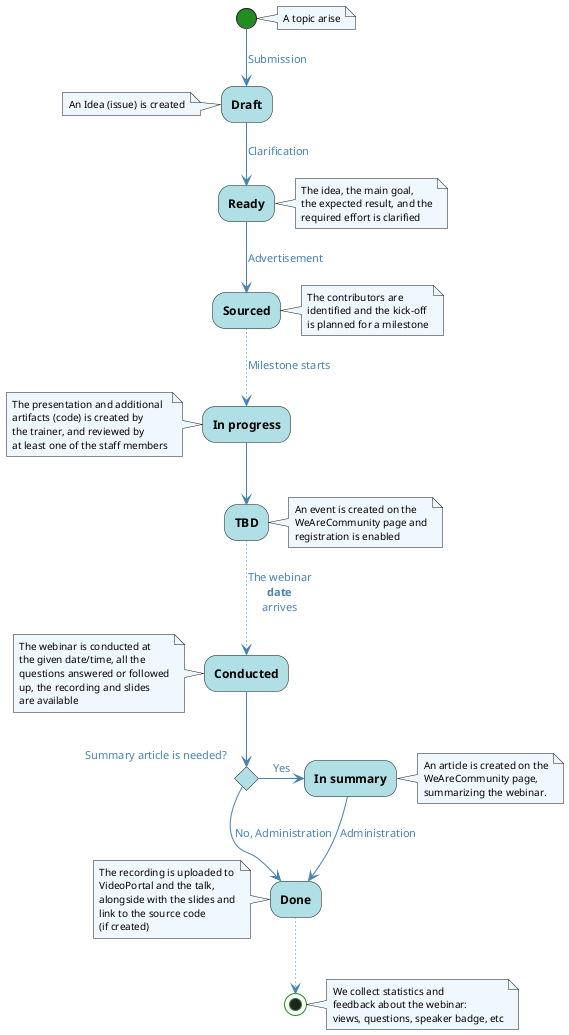 @startuml Project Format Process

skinparam defaultFontName Ubuntu Light
skinparam backgroundColor transparent

skinparam activity {
    BackgroundColor PowderBlue
    StartColor ForestGreen
    EndColor ForestGreen
    FontStyle bold
}

skinparam arrow {
    Color SteelBlue
    FontColor SteelBlue
}

skinparam note {
    BackgroundColor AliceBlue
    FontSize 10
}

note right
    A topic arise
end note
(*) -->[Submission] Draft
note left
    An Idea (issue) is created
end note
-->[Clarification] Ready
note right
    The idea, the main goal,
    the expected result, and the
    required effort is clarified
end note
-->[Advertisement] Sourced
note right
    The contributors are
    identified and the kick-off
    is planned for a milestone
end note
..>[Milestone starts] In progress
note left
    The presentation and additional
    artifacts (code) is created by
    the trainer, and reviewed by
    at least one of the staff members
end note
--> TBD
note right
    An event is created on the
    WeAreCommunity page and
    registration is enabled
end note
..>[The webinar\n**date**\narrives] Conducted
note left
    The webinar is conducted at
    the given date/time, all the
    questions answered or followed
    up, the recording and slides
    are available
end note
if "Summary article is needed?" then
    -right->[Yes] In summary
    note right
        An article is created on the
        WeAreCommunity page,
        summarizing the webinar.
    end note
    -->[Administration] Done
else
    -->[No, Administration] Done
endif
note left
    The recording is uploaded to
    VideoPortal and the talk,
    alongside with the slides and
    link to the source code
    (if created)
end note
..> (*)
note right
    We collect statistics and
    feedback about the webinar:
    views, questions, speaker badge, etc
end note

@enduml